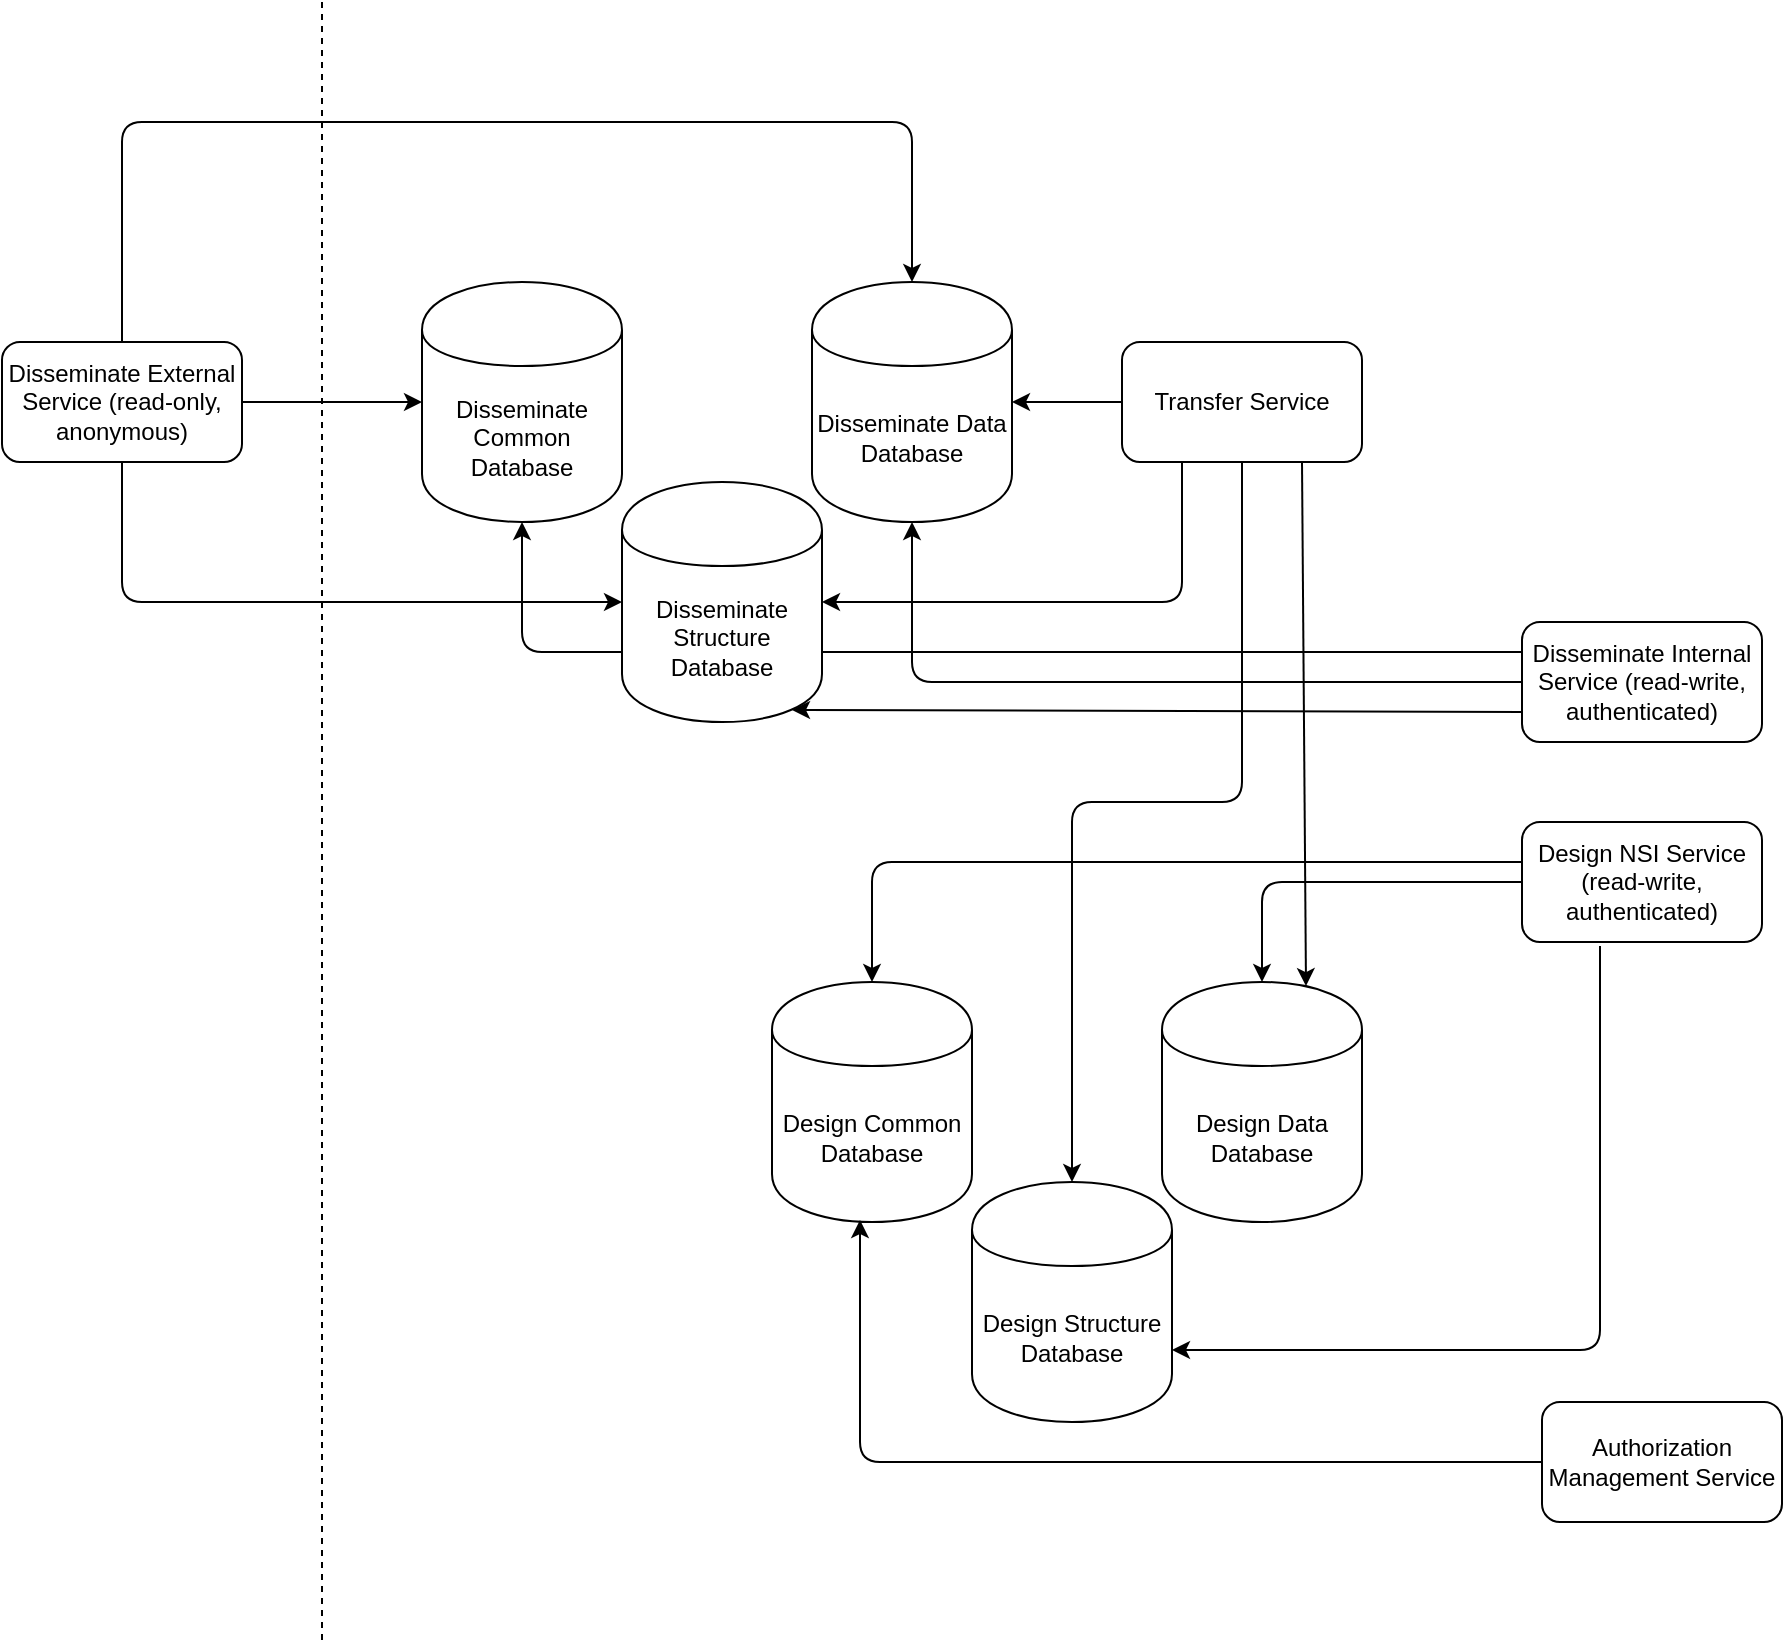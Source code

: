<mxfile version="12.9.14" type="device"><diagram id="SxrRmQaMSk7wPP3EOmyn" name="Page-1"><mxGraphModel dx="2912" dy="1154" grid="1" gridSize="10" guides="1" tooltips="1" connect="1" arrows="1" fold="1" page="1" pageScale="1" pageWidth="850" pageHeight="1100" math="0" shadow="0"><root><mxCell id="0"/><mxCell id="1" parent="0"/><mxCell id="x2bmIdAeipfWU0FiQsej-9" value="Design NSI Service (read-write, authenticated)" style="rounded=1;whiteSpace=wrap;html=1;" vertex="1" parent="1"><mxGeometry x="650" y="490" width="120" height="60" as="geometry"/></mxCell><mxCell id="x2bmIdAeipfWU0FiQsej-10" value="Disseminate External Service (read-only, anonymous)" style="rounded=1;whiteSpace=wrap;html=1;" vertex="1" parent="1"><mxGeometry x="-110" y="250" width="120" height="60" as="geometry"/></mxCell><mxCell id="x2bmIdAeipfWU0FiQsej-11" value="Disseminate Internal Service (read-write, authenticated)" style="rounded=1;whiteSpace=wrap;html=1;" vertex="1" parent="1"><mxGeometry x="650" y="390" width="120" height="60" as="geometry"/></mxCell><mxCell id="x2bmIdAeipfWU0FiQsej-12" value="Transfer Service" style="rounded=1;whiteSpace=wrap;html=1;" vertex="1" parent="1"><mxGeometry x="450" y="250" width="120" height="60" as="geometry"/></mxCell><mxCell id="x2bmIdAeipfWU0FiQsej-13" value="Authorization Management Service" style="rounded=1;whiteSpace=wrap;html=1;" vertex="1" parent="1"><mxGeometry x="660" y="780" width="120" height="60" as="geometry"/></mxCell><mxCell id="x2bmIdAeipfWU0FiQsej-14" value="Design Data Database" style="shape=cylinder;whiteSpace=wrap;html=1;boundedLbl=1;backgroundOutline=1;" vertex="1" parent="1"><mxGeometry x="470" y="570" width="100" height="120" as="geometry"/></mxCell><mxCell id="x2bmIdAeipfWU0FiQsej-15" value="Design Common Database" style="shape=cylinder;whiteSpace=wrap;html=1;boundedLbl=1;backgroundOutline=1;" vertex="1" parent="1"><mxGeometry x="275" y="570" width="100" height="120" as="geometry"/></mxCell><mxCell id="x2bmIdAeipfWU0FiQsej-16" value="Design Structure Database" style="shape=cylinder;whiteSpace=wrap;html=1;boundedLbl=1;backgroundOutline=1;" vertex="1" parent="1"><mxGeometry x="375" y="670" width="100" height="120" as="geometry"/></mxCell><mxCell id="x2bmIdAeipfWU0FiQsej-17" value="Disseminate Data Database" style="shape=cylinder;whiteSpace=wrap;html=1;boundedLbl=1;backgroundOutline=1;" vertex="1" parent="1"><mxGeometry x="295" y="220" width="100" height="120" as="geometry"/></mxCell><mxCell id="x2bmIdAeipfWU0FiQsej-18" value="Disseminate Common Database" style="shape=cylinder;whiteSpace=wrap;html=1;boundedLbl=1;backgroundOutline=1;" vertex="1" parent="1"><mxGeometry x="100" y="220" width="100" height="120" as="geometry"/></mxCell><mxCell id="x2bmIdAeipfWU0FiQsej-20" value="" style="endArrow=classic;html=1;exitX=0;exitY=0.5;exitDx=0;exitDy=0;entryX=0.5;entryY=1;entryDx=0;entryDy=0;" edge="1" parent="1" source="x2bmIdAeipfWU0FiQsej-11" target="x2bmIdAeipfWU0FiQsej-17"><mxGeometry width="50" height="50" relative="1" as="geometry"><mxPoint x="560" y="610" as="sourcePoint"/><mxPoint x="330" y="420" as="targetPoint"/><Array as="points"><mxPoint x="345" y="420"/></Array></mxGeometry></mxCell><mxCell id="x2bmIdAeipfWU0FiQsej-21" value="" style="endArrow=classic;html=1;exitX=0;exitY=0.75;exitDx=0;exitDy=0;entryX=0.85;entryY=0.95;entryDx=0;entryDy=0;entryPerimeter=0;" edge="1" parent="1" source="x2bmIdAeipfWU0FiQsej-11" target="x2bmIdAeipfWU0FiQsej-19"><mxGeometry width="50" height="50" relative="1" as="geometry"><mxPoint x="660" y="430" as="sourcePoint"/><mxPoint x="355" y="350" as="targetPoint"/><Array as="points"/></mxGeometry></mxCell><mxCell id="x2bmIdAeipfWU0FiQsej-22" value="" style="endArrow=classic;html=1;exitX=0;exitY=0.25;exitDx=0;exitDy=0;entryX=0.5;entryY=1;entryDx=0;entryDy=0;" edge="1" parent="1" source="x2bmIdAeipfWU0FiQsej-11" target="x2bmIdAeipfWU0FiQsej-18"><mxGeometry width="50" height="50" relative="1" as="geometry"><mxPoint x="670" y="440" as="sourcePoint"/><mxPoint x="365" y="360" as="targetPoint"/><Array as="points"><mxPoint x="150" y="405"/></Array></mxGeometry></mxCell><mxCell id="x2bmIdAeipfWU0FiQsej-19" value="Disseminate Structure Database" style="shape=cylinder;whiteSpace=wrap;html=1;boundedLbl=1;backgroundOutline=1;" vertex="1" parent="1"><mxGeometry x="200" y="320" width="100" height="120" as="geometry"/></mxCell><mxCell id="x2bmIdAeipfWU0FiQsej-23" value="" style="endArrow=classic;html=1;exitX=0.325;exitY=1.033;exitDx=0;exitDy=0;entryX=1;entryY=0.7;entryDx=0;entryDy=0;exitPerimeter=0;" edge="1" parent="1" source="x2bmIdAeipfWU0FiQsej-9" target="x2bmIdAeipfWU0FiQsej-16"><mxGeometry width="50" height="50" relative="1" as="geometry"><mxPoint x="660" y="445" as="sourcePoint"/><mxPoint x="260" y="450" as="targetPoint"/><Array as="points"><mxPoint x="689" y="754"/></Array></mxGeometry></mxCell><mxCell id="x2bmIdAeipfWU0FiQsej-24" value="" style="endArrow=classic;html=1;exitX=0;exitY=0.5;exitDx=0;exitDy=0;" edge="1" parent="1" source="x2bmIdAeipfWU0FiQsej-9" target="x2bmIdAeipfWU0FiQsej-14"><mxGeometry width="50" height="50" relative="1" as="geometry"><mxPoint x="560" y="610" as="sourcePoint"/><mxPoint x="610" y="560" as="targetPoint"/><Array as="points"><mxPoint x="520" y="520"/></Array></mxGeometry></mxCell><mxCell id="x2bmIdAeipfWU0FiQsej-25" value="" style="endArrow=classic;html=1;exitX=0;exitY=0.5;exitDx=0;exitDy=0;entryX=0.44;entryY=0.992;entryDx=0;entryDy=0;entryPerimeter=0;" edge="1" parent="1" source="x2bmIdAeipfWU0FiQsej-13" target="x2bmIdAeipfWU0FiQsej-15"><mxGeometry width="50" height="50" relative="1" as="geometry"><mxPoint x="699" y="561.98" as="sourcePoint"/><mxPoint x="485" y="764" as="targetPoint"/><Array as="points"><mxPoint x="319" y="810"/></Array></mxGeometry></mxCell><mxCell id="x2bmIdAeipfWU0FiQsej-26" value="" style="endArrow=classic;html=1;exitX=0;exitY=0.5;exitDx=0;exitDy=0;entryX=0.5;entryY=0;entryDx=0;entryDy=0;" edge="1" parent="1" target="x2bmIdAeipfWU0FiQsej-15"><mxGeometry width="50" height="50" relative="1" as="geometry"><mxPoint x="650" y="510" as="sourcePoint"/><mxPoint x="520" y="560" as="targetPoint"/><Array as="points"><mxPoint x="325" y="510"/></Array></mxGeometry></mxCell><mxCell id="x2bmIdAeipfWU0FiQsej-27" value="" style="endArrow=classic;html=1;exitX=0.25;exitY=1;exitDx=0;exitDy=0;entryX=1;entryY=0.5;entryDx=0;entryDy=0;" edge="1" parent="1" source="x2bmIdAeipfWU0FiQsej-12" target="x2bmIdAeipfWU0FiQsej-19"><mxGeometry width="50" height="50" relative="1" as="geometry"><mxPoint x="560" y="610" as="sourcePoint"/><mxPoint x="510" y="370" as="targetPoint"/><Array as="points"><mxPoint x="480" y="380"/></Array></mxGeometry></mxCell><mxCell id="x2bmIdAeipfWU0FiQsej-28" value="" style="endArrow=classic;html=1;exitX=0;exitY=0.5;exitDx=0;exitDy=0;entryX=1;entryY=0.5;entryDx=0;entryDy=0;" edge="1" parent="1" source="x2bmIdAeipfWU0FiQsej-12" target="x2bmIdAeipfWU0FiQsej-17"><mxGeometry width="50" height="50" relative="1" as="geometry"><mxPoint x="560" y="610" as="sourcePoint"/><mxPoint x="610" y="560" as="targetPoint"/></mxGeometry></mxCell><mxCell id="x2bmIdAeipfWU0FiQsej-29" value="" style="endArrow=classic;html=1;exitX=0.5;exitY=1;exitDx=0;exitDy=0;entryX=0.5;entryY=0;entryDx=0;entryDy=0;" edge="1" parent="1" source="x2bmIdAeipfWU0FiQsej-12" target="x2bmIdAeipfWU0FiQsej-16"><mxGeometry width="50" height="50" relative="1" as="geometry"><mxPoint x="520" y="320" as="sourcePoint"/><mxPoint x="220" y="480" as="targetPoint"/><Array as="points"><mxPoint x="510" y="480"/><mxPoint x="425" y="480"/></Array></mxGeometry></mxCell><mxCell id="x2bmIdAeipfWU0FiQsej-30" value="" style="endArrow=classic;html=1;exitX=0.75;exitY=1;exitDx=0;exitDy=0;entryX=0.72;entryY=0.017;entryDx=0;entryDy=0;entryPerimeter=0;" edge="1" parent="1" source="x2bmIdAeipfWU0FiQsej-12" target="x2bmIdAeipfWU0FiQsej-14"><mxGeometry width="50" height="50" relative="1" as="geometry"><mxPoint x="560" y="610" as="sourcePoint"/><mxPoint x="610" y="560" as="targetPoint"/></mxGeometry></mxCell><mxCell id="x2bmIdAeipfWU0FiQsej-31" value="" style="endArrow=none;dashed=1;html=1;" edge="1" parent="1"><mxGeometry width="50" height="50" relative="1" as="geometry"><mxPoint x="50" y="80" as="sourcePoint"/><mxPoint x="50" y="900" as="targetPoint"/></mxGeometry></mxCell><mxCell id="x2bmIdAeipfWU0FiQsej-32" value="" style="endArrow=classic;html=1;exitX=1;exitY=0.5;exitDx=0;exitDy=0;entryX=0;entryY=0.5;entryDx=0;entryDy=0;" edge="1" parent="1" source="x2bmIdAeipfWU0FiQsej-10" target="x2bmIdAeipfWU0FiQsej-18"><mxGeometry width="50" height="50" relative="1" as="geometry"><mxPoint x="560" y="610" as="sourcePoint"/><mxPoint x="610" y="560" as="targetPoint"/></mxGeometry></mxCell><mxCell id="x2bmIdAeipfWU0FiQsej-33" value="" style="endArrow=classic;html=1;exitX=0.5;exitY=0;exitDx=0;exitDy=0;entryX=0.5;entryY=0;entryDx=0;entryDy=0;" edge="1" parent="1" source="x2bmIdAeipfWU0FiQsej-10" target="x2bmIdAeipfWU0FiQsej-17"><mxGeometry width="50" height="50" relative="1" as="geometry"><mxPoint x="-40" y="249" as="sourcePoint"/><mxPoint x="530" y="140" as="targetPoint"/><Array as="points"><mxPoint x="-50" y="140"/><mxPoint x="345" y="140"/></Array></mxGeometry></mxCell><mxCell id="x2bmIdAeipfWU0FiQsej-34" value="" style="endArrow=classic;html=1;exitX=0.5;exitY=1;exitDx=0;exitDy=0;entryX=0;entryY=0.5;entryDx=0;entryDy=0;" edge="1" parent="1" source="x2bmIdAeipfWU0FiQsej-10" target="x2bmIdAeipfWU0FiQsej-19"><mxGeometry width="50" height="50" relative="1" as="geometry"><mxPoint x="560" y="610" as="sourcePoint"/><mxPoint x="610" y="560" as="targetPoint"/><Array as="points"><mxPoint x="-50" y="380"/></Array></mxGeometry></mxCell></root></mxGraphModel></diagram></mxfile>